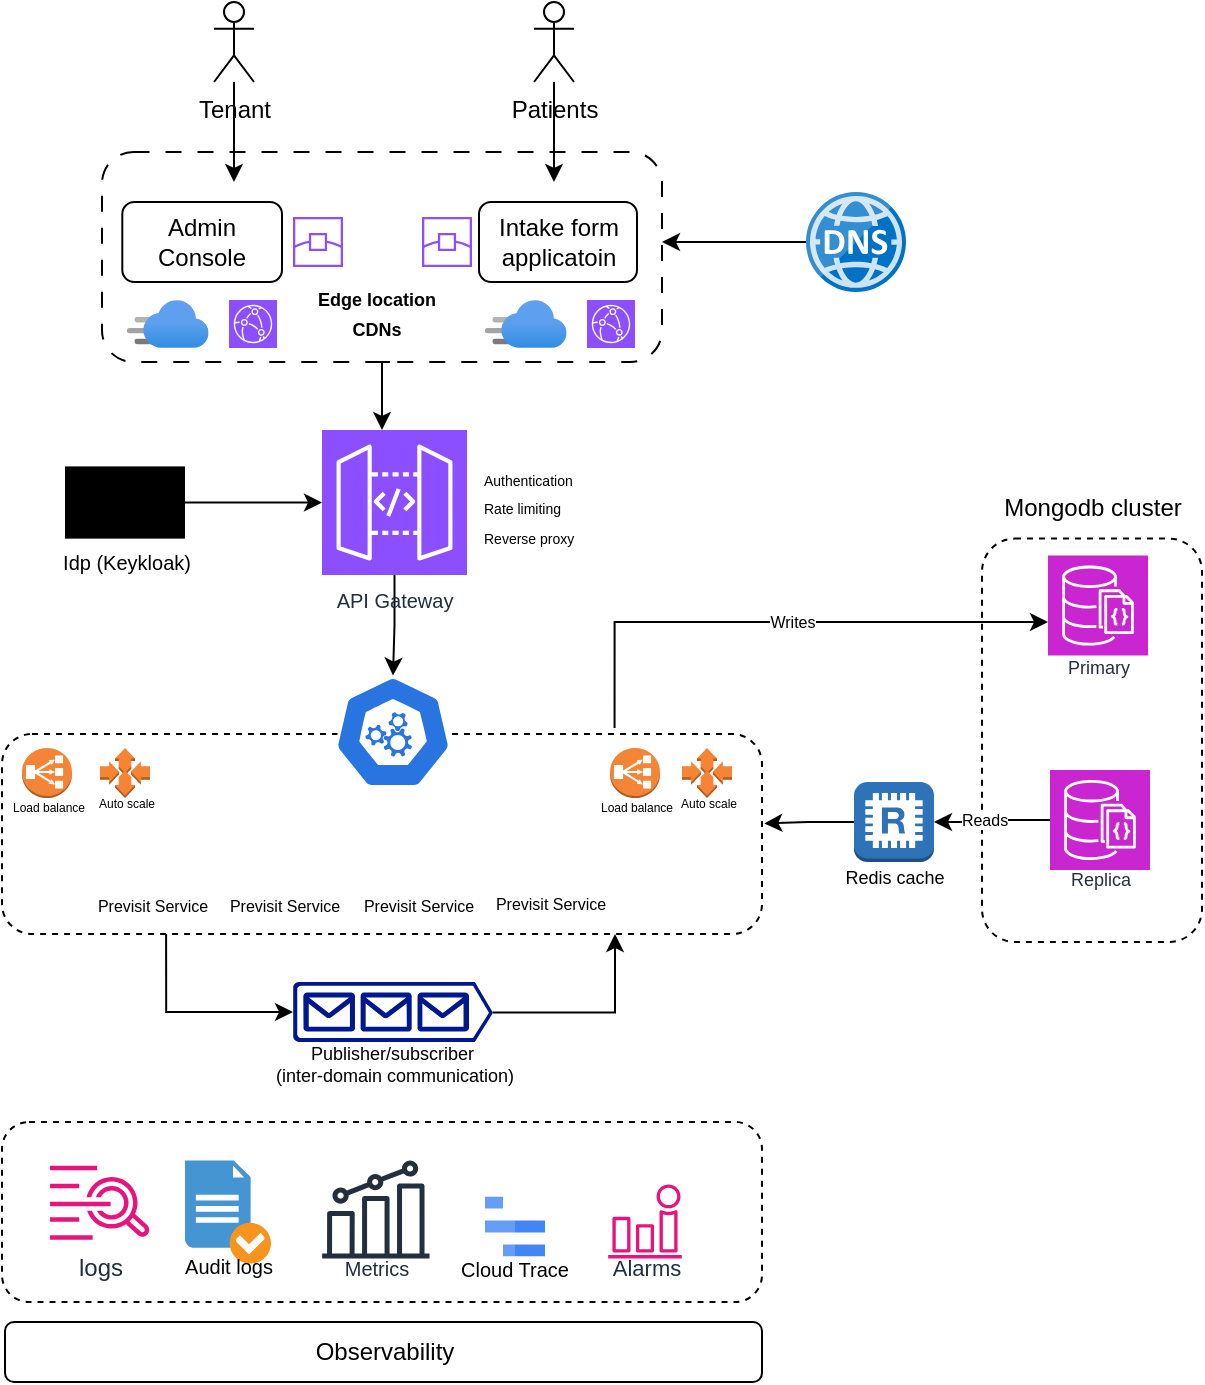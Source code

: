 <mxfile version="26.2.14">
  <diagram name="Page-1" id="4xNdFWUYCOUEV-2DhdXp">
    <mxGraphModel dx="1426" dy="800" grid="1" gridSize="10" guides="1" tooltips="1" connect="1" arrows="1" fold="1" page="1" pageScale="1" pageWidth="1200" pageHeight="1600" math="0" shadow="0">
      <root>
        <mxCell id="0" />
        <mxCell id="1" parent="0" />
        <mxCell id="sQwk3OUNblVCWxSX63vB-65" value="" style="rounded=1;whiteSpace=wrap;html=1;fillColor=none;dashed=1;" vertex="1" parent="1">
          <mxGeometry x="880" y="378.31" width="110" height="201.69" as="geometry" />
        </mxCell>
        <mxCell id="sQwk3OUNblVCWxSX63vB-28" value="" style="rounded=1;whiteSpace=wrap;html=1;dashed=1;dashPattern=8 8;fillColor=none;" vertex="1" parent="1">
          <mxGeometry x="440" y="185" width="280" height="105" as="geometry" />
        </mxCell>
        <mxCell id="sQwk3OUNblVCWxSX63vB-4" value="" style="edgeStyle=orthogonalEdgeStyle;rounded=0;orthogonalLoop=1;jettySize=auto;html=1;" edge="1" parent="1" source="sQwk3OUNblVCWxSX63vB-1">
          <mxGeometry relative="1" as="geometry">
            <mxPoint x="506" y="200.0" as="targetPoint" />
          </mxGeometry>
        </mxCell>
        <mxCell id="sQwk3OUNblVCWxSX63vB-1" value="Tenant" style="shape=umlActor;verticalLabelPosition=bottom;verticalAlign=top;html=1;outlineConnect=0;" vertex="1" parent="1">
          <mxGeometry x="496" y="110" width="20" height="40" as="geometry" />
        </mxCell>
        <mxCell id="sQwk3OUNblVCWxSX63vB-11" value="" style="edgeStyle=orthogonalEdgeStyle;rounded=0;orthogonalLoop=1;jettySize=auto;html=1;" edge="1" parent="1" source="sQwk3OUNblVCWxSX63vB-10">
          <mxGeometry relative="1" as="geometry">
            <mxPoint x="670" y="170" as="sourcePoint" />
            <mxPoint x="666.0" y="200.0" as="targetPoint" />
          </mxGeometry>
        </mxCell>
        <mxCell id="sQwk3OUNblVCWxSX63vB-10" value="Patients" style="shape=umlActor;verticalLabelPosition=bottom;verticalAlign=top;html=1;outlineConnect=0;" vertex="1" parent="1">
          <mxGeometry x="656" y="110" width="20" height="40" as="geometry" />
        </mxCell>
        <mxCell id="sQwk3OUNblVCWxSX63vB-13" value="" style="edgeStyle=orthogonalEdgeStyle;rounded=0;orthogonalLoop=1;jettySize=auto;html=1;" edge="1" parent="1" source="sQwk3OUNblVCWxSX63vB-12">
          <mxGeometry relative="1" as="geometry">
            <mxPoint x="720.0" y="230.0" as="targetPoint" />
          </mxGeometry>
        </mxCell>
        <mxCell id="sQwk3OUNblVCWxSX63vB-12" value="" style="image;sketch=0;aspect=fixed;html=1;points=[];align=center;fontSize=12;image=img/lib/mscae/DNS.svg;" vertex="1" parent="1">
          <mxGeometry x="792" y="205" width="50" height="50" as="geometry" />
        </mxCell>
        <mxCell id="sQwk3OUNblVCWxSX63vB-18" value="Admin&lt;div&gt;Console&lt;/div&gt;" style="rounded=1;whiteSpace=wrap;html=1;" vertex="1" parent="1">
          <mxGeometry x="450.15" y="210" width="79.85" height="40" as="geometry" />
        </mxCell>
        <mxCell id="sQwk3OUNblVCWxSX63vB-14" value="" style="image;aspect=fixed;html=1;points=[];align=center;fontSize=12;image=img/lib/azure2/networking/CDN_Profiles.svg;" vertex="1" parent="1">
          <mxGeometry x="452.5" y="259" width="40.8" height="24" as="geometry" />
        </mxCell>
        <mxCell id="sQwk3OUNblVCWxSX63vB-32" value="" style="edgeStyle=orthogonalEdgeStyle;rounded=0;orthogonalLoop=1;jettySize=auto;html=1;" edge="1" parent="1" source="sQwk3OUNblVCWxSX63vB-16" target="sQwk3OUNblVCWxSX63vB-31">
          <mxGeometry relative="1" as="geometry" />
        </mxCell>
        <mxCell id="sQwk3OUNblVCWxSX63vB-16" value="API Gateway" style="sketch=0;points=[[0,0,0],[0.25,0,0],[0.5,0,0],[0.75,0,0],[1,0,0],[0,1,0],[0.25,1,0],[0.5,1,0],[0.75,1,0],[1,1,0],[0,0.25,0],[0,0.5,0],[0,0.75,0],[1,0.25,0],[1,0.5,0],[1,0.75,0]];outlineConnect=0;fontColor=#232F3E;fillColor=#8C4FFF;strokeColor=#ffffff;dashed=0;verticalLabelPosition=bottom;verticalAlign=top;align=center;html=1;fontSize=10;fontStyle=0;aspect=fixed;shape=mxgraph.aws4.resourceIcon;resIcon=mxgraph.aws4.api_gateway;" vertex="1" parent="1">
          <mxGeometry x="550" y="324" width="72.5" height="72.5" as="geometry" />
        </mxCell>
        <mxCell id="sQwk3OUNblVCWxSX63vB-19" value="Intake form&lt;div&gt;applicatoin&lt;/div&gt;" style="rounded=1;whiteSpace=wrap;html=1;" vertex="1" parent="1">
          <mxGeometry x="628.5" y="210" width="79" height="40" as="geometry" />
        </mxCell>
        <mxCell id="sQwk3OUNblVCWxSX63vB-24" value="" style="edgeStyle=orthogonalEdgeStyle;rounded=0;orthogonalLoop=1;jettySize=auto;html=1;" edge="1" parent="1" source="sQwk3OUNblVCWxSX63vB-17" target="sQwk3OUNblVCWxSX63vB-16">
          <mxGeometry relative="1" as="geometry" />
        </mxCell>
        <mxCell id="sQwk3OUNblVCWxSX63vB-17" value="Idp (Keykloak)" style="sketch=0;verticalLabelPosition=bottom;sketch=0;aspect=fixed;html=1;verticalAlign=top;strokeColor=none;fillColor=#000000;align=center;outlineConnect=0;pointerEvents=1;shape=mxgraph.citrix2.citrix_federated_authentication_service2;fontSize=10;" vertex="1" parent="1">
          <mxGeometry x="421.5" y="342.2" width="60" height="36.11" as="geometry" />
        </mxCell>
        <mxCell id="sQwk3OUNblVCWxSX63vB-20" value="" style="sketch=0;points=[[0,0,0],[0.25,0,0],[0.5,0,0],[0.75,0,0],[1,0,0],[0,1,0],[0.25,1,0],[0.5,1,0],[0.75,1,0],[1,1,0],[0,0.25,0],[0,0.5,0],[0,0.75,0],[1,0.25,0],[1,0.5,0],[1,0.75,0]];outlineConnect=0;fontColor=#232F3E;fillColor=#8C4FFF;strokeColor=#ffffff;dashed=0;verticalLabelPosition=bottom;verticalAlign=top;align=center;html=1;fontSize=12;fontStyle=0;aspect=fixed;shape=mxgraph.aws4.resourceIcon;resIcon=mxgraph.aws4.cloudfront;" vertex="1" parent="1">
          <mxGeometry x="503.5" y="259" width="24" height="24" as="geometry" />
        </mxCell>
        <mxCell id="sQwk3OUNblVCWxSX63vB-22" value="" style="image;aspect=fixed;html=1;points=[];align=center;fontSize=12;image=img/lib/azure2/networking/CDN_Profiles.svg;" vertex="1" parent="1">
          <mxGeometry x="631.5" y="259" width="40.8" height="24" as="geometry" />
        </mxCell>
        <mxCell id="sQwk3OUNblVCWxSX63vB-23" value="" style="sketch=0;points=[[0,0,0],[0.25,0,0],[0.5,0,0],[0.75,0,0],[1,0,0],[0,1,0],[0.25,1,0],[0.5,1,0],[0.75,1,0],[1,1,0],[0,0.25,0],[0,0.5,0],[0,0.75,0],[1,0.25,0],[1,0.5,0],[1,0.75,0]];outlineConnect=0;fontColor=#232F3E;fillColor=#8C4FFF;strokeColor=#ffffff;dashed=0;verticalLabelPosition=bottom;verticalAlign=top;align=center;html=1;fontSize=12;fontStyle=0;aspect=fixed;shape=mxgraph.aws4.resourceIcon;resIcon=mxgraph.aws4.cloudfront;" vertex="1" parent="1">
          <mxGeometry x="682.5" y="259" width="24" height="24" as="geometry" />
        </mxCell>
        <mxCell id="sQwk3OUNblVCWxSX63vB-29" value="" style="edgeStyle=orthogonalEdgeStyle;rounded=0;orthogonalLoop=1;jettySize=auto;html=1;exitX=0.514;exitY=1;exitDx=0;exitDy=0;exitPerimeter=0;" edge="1" parent="1" source="sQwk3OUNblVCWxSX63vB-28" target="sQwk3OUNblVCWxSX63vB-16">
          <mxGeometry relative="1" as="geometry">
            <Array as="points">
              <mxPoint x="580" y="290" />
            </Array>
          </mxGeometry>
        </mxCell>
        <mxCell id="sQwk3OUNblVCWxSX63vB-30" value="&lt;font style=&quot;font-size: 7px;&quot;&gt;Authentication&lt;/font&gt;&lt;div&gt;&lt;font style=&quot;font-size: 7px;&quot;&gt;Rate limiting&lt;/font&gt;&lt;/div&gt;&lt;div&gt;&lt;font style=&quot;font-size: 7px;&quot;&gt;Reverse proxy&lt;/font&gt;&lt;/div&gt;" style="rounded=0;whiteSpace=wrap;html=1;align=left;fillColor=none;strokeWidth=0;strokeColor=#FFFFFF;" vertex="1" parent="1">
          <mxGeometry x="628.5" y="324" width="121.5" height="76" as="geometry" />
        </mxCell>
        <mxCell id="sQwk3OUNblVCWxSX63vB-49" value="" style="edgeStyle=orthogonalEdgeStyle;rounded=0;orthogonalLoop=1;jettySize=auto;html=1;entryX=1;entryY=0.51;entryDx=0;entryDy=0;entryPerimeter=0;exitX=1;exitY=0.51;exitDx=0;exitDy=0;exitPerimeter=0;" edge="1" parent="1" source="sQwk3OUNblVCWxSX63vB-45">
          <mxGeometry relative="1" as="geometry">
            <mxPoint x="682" y="615.011" as="sourcePoint" />
            <mxPoint x="696.5" y="576" as="targetPoint" />
            <Array as="points">
              <mxPoint x="697" y="615" />
            </Array>
          </mxGeometry>
        </mxCell>
        <mxCell id="sQwk3OUNblVCWxSX63vB-33" value="" style="rounded=1;whiteSpace=wrap;html=1;fillColor=none;dashed=1;" vertex="1" parent="1">
          <mxGeometry x="390" y="476" width="380" height="100" as="geometry" />
        </mxCell>
        <mxCell id="sQwk3OUNblVCWxSX63vB-31" value="" style="aspect=fixed;sketch=0;html=1;dashed=0;whitespace=wrap;verticalLabelPosition=bottom;verticalAlign=top;fillColor=#2875E2;strokeColor=#ffffff;points=[[0.005,0.63,0],[0.1,0.2,0],[0.9,0.2,0],[0.5,0,0],[0.995,0.63,0],[0.72,0.99,0],[0.5,1,0],[0.28,0.99,0]];shape=mxgraph.kubernetes.icon2;prIcon=api" vertex="1" parent="1">
          <mxGeometry x="556.13" y="446.8" width="58.75" height="56.4" as="geometry" />
        </mxCell>
        <mxCell id="sQwk3OUNblVCWxSX63vB-34" value="Previsit Service" style="shape=image;html=1;verticalAlign=top;verticalLabelPosition=bottom;labelBackgroundColor=#ffffff;imageAspect=0;aspect=fixed;image=https://cdn1.iconfinder.com/data/icons/unicons-line-vol-3/24/docker-128.png;fontSize=8;spacing=-4;" vertex="1" parent="1">
          <mxGeometry x="442" y="512" width="45" height="45" as="geometry" />
        </mxCell>
        <mxCell id="sQwk3OUNblVCWxSX63vB-37" value="Previsit Service" style="shape=image;html=1;verticalAlign=top;verticalLabelPosition=bottom;labelBackgroundColor=#ffffff;imageAspect=0;aspect=fixed;image=https://cdn1.iconfinder.com/data/icons/unicons-line-vol-3/24/docker-128.png;fontSize=8;spacing=-4;" vertex="1" parent="1">
          <mxGeometry x="508" y="512" width="45" height="45" as="geometry" />
        </mxCell>
        <mxCell id="sQwk3OUNblVCWxSX63vB-38" value="Previsit Service" style="shape=image;html=1;verticalAlign=top;verticalLabelPosition=bottom;labelBackgroundColor=#ffffff;imageAspect=0;aspect=fixed;image=https://cdn1.iconfinder.com/data/icons/unicons-line-vol-3/24/docker-128.png;fontSize=8;spacing=-4;" vertex="1" parent="1">
          <mxGeometry x="575" y="512" width="45" height="45" as="geometry" />
        </mxCell>
        <mxCell id="sQwk3OUNblVCWxSX63vB-39" value="Previsit Service" style="shape=image;html=1;verticalAlign=top;verticalLabelPosition=bottom;labelBackgroundColor=#ffffff;imageAspect=0;aspect=fixed;image=https://cdn1.iconfinder.com/data/icons/unicons-line-vol-3/24/docker-128.png;fontSize=8;spacing=-5;" vertex="1" parent="1">
          <mxGeometry x="641.5" y="512" width="45" height="45" as="geometry" />
        </mxCell>
        <mxCell id="sQwk3OUNblVCWxSX63vB-44" value="&lt;font style=&quot;font-size: 6px;&quot;&gt;Load balance&lt;/font&gt;" style="outlineConnect=0;dashed=0;verticalLabelPosition=bottom;verticalAlign=top;align=center;html=1;shape=mxgraph.aws3.classic_load_balancer;fillColor=#F58536;gradientColor=none;spacing=-9;" vertex="1" parent="1">
          <mxGeometry x="694" y="483" width="25" height="25" as="geometry" />
        </mxCell>
        <mxCell id="sQwk3OUNblVCWxSX63vB-45" value="&lt;font&gt;Publisher/subscriber&amp;nbsp;&lt;/font&gt;&lt;div&gt;&lt;font&gt;(inter-domain communication)&lt;/font&gt;&lt;/div&gt;" style="sketch=0;aspect=fixed;pointerEvents=1;shadow=0;dashed=0;html=1;strokeColor=none;labelPosition=center;verticalLabelPosition=bottom;verticalAlign=top;align=center;fillColor=#00188D;shape=mxgraph.azure.queue_generic;spacing=-4;fontSize=9;" vertex="1" parent="1">
          <mxGeometry x="535.5" y="600" width="100" height="30" as="geometry" />
        </mxCell>
        <mxCell id="sQwk3OUNblVCWxSX63vB-50" style="edgeStyle=orthogonalEdgeStyle;rounded=0;orthogonalLoop=1;jettySize=auto;html=1;exitX=0.25;exitY=1;exitDx=0;exitDy=0;entryX=0;entryY=0.5;entryDx=0;entryDy=0;entryPerimeter=0;" edge="1" parent="1" target="sQwk3OUNblVCWxSX63vB-45">
          <mxGeometry relative="1" as="geometry">
            <mxPoint x="472.05" y="576" as="sourcePoint" />
            <mxPoint x="535.5" y="615.93" as="targetPoint" />
            <Array as="points">
              <mxPoint x="472" y="615" />
            </Array>
          </mxGeometry>
        </mxCell>
        <mxCell id="sQwk3OUNblVCWxSX63vB-52" value="&lt;font style=&quot;font-size: 6px;&quot;&gt;Load balance&lt;/font&gt;" style="outlineConnect=0;dashed=0;verticalLabelPosition=bottom;verticalAlign=top;align=center;html=1;shape=mxgraph.aws3.classic_load_balancer;fillColor=#F58536;gradientColor=none;spacing=-9;" vertex="1" parent="1">
          <mxGeometry x="400" y="483" width="25" height="25" as="geometry" />
        </mxCell>
        <mxCell id="sQwk3OUNblVCWxSX63vB-54" value="" style="edgeStyle=orthogonalEdgeStyle;rounded=0;orthogonalLoop=1;jettySize=auto;html=1;exitX=0.806;exitY=-0.03;exitDx=0;exitDy=0;exitPerimeter=0;fontSize=9;" edge="1" parent="1" source="sQwk3OUNblVCWxSX63vB-33" target="sQwk3OUNblVCWxSX63vB-53">
          <mxGeometry relative="1" as="geometry">
            <Array as="points">
              <mxPoint x="696" y="420" />
            </Array>
          </mxGeometry>
        </mxCell>
        <mxCell id="sQwk3OUNblVCWxSX63vB-55" value="Writes" style="edgeLabel;html=1;align=center;verticalAlign=middle;resizable=0;points=[];fontSize=8;" vertex="1" connectable="0" parent="sQwk3OUNblVCWxSX63vB-54">
          <mxGeometry x="-0.18" relative="1" as="geometry">
            <mxPoint x="31" as="offset" />
          </mxGeometry>
        </mxCell>
        <mxCell id="sQwk3OUNblVCWxSX63vB-53" value="Primary" style="sketch=0;points=[[0,0,0],[0.25,0,0],[0.5,0,0],[0.75,0,0],[1,0,0],[0,1,0],[0.25,1,0],[0.5,1,0],[0.75,1,0],[1,1,0],[0,0.25,0],[0,0.5,0],[0,0.75,0],[1,0.25,0],[1,0.5,0],[1,0.75,0]];outlineConnect=0;fontColor=#232F3E;fillColor=#C925D1;strokeColor=#ffffff;dashed=0;verticalLabelPosition=bottom;verticalAlign=top;align=center;html=1;fontSize=9;fontStyle=0;aspect=fixed;shape=mxgraph.aws4.resourceIcon;resIcon=mxgraph.aws4.documentdb_with_mongodb_compatibility;spacing=-4;" vertex="1" parent="1">
          <mxGeometry x="913" y="386.8" width="50" height="50" as="geometry" />
        </mxCell>
        <mxCell id="sQwk3OUNblVCWxSX63vB-60" value="" style="edgeStyle=orthogonalEdgeStyle;rounded=0;orthogonalLoop=1;jettySize=auto;html=1;" edge="1" parent="1" source="sQwk3OUNblVCWxSX63vB-56" target="sQwk3OUNblVCWxSX63vB-59">
          <mxGeometry relative="1" as="geometry" />
        </mxCell>
        <mxCell id="sQwk3OUNblVCWxSX63vB-84" value="reads" style="edgeLabel;html=1;align=center;verticalAlign=middle;resizable=0;points=[];fontSize=7;fontColor=none;noLabel=1;" vertex="1" connectable="0" parent="sQwk3OUNblVCWxSX63vB-60">
          <mxGeometry x="-0.049" y="-1" relative="1" as="geometry">
            <mxPoint as="offset" />
          </mxGeometry>
        </mxCell>
        <mxCell id="sQwk3OUNblVCWxSX63vB-85" value="Reads" style="edgeLabel;html=1;align=center;verticalAlign=middle;resizable=0;points=[];fontSize=8;" vertex="1" connectable="0" parent="sQwk3OUNblVCWxSX63vB-60">
          <mxGeometry x="0.147" y="-1" relative="1" as="geometry">
            <mxPoint as="offset" />
          </mxGeometry>
        </mxCell>
        <mxCell id="sQwk3OUNblVCWxSX63vB-56" value="Replica" style="sketch=0;points=[[0,0,0],[0.25,0,0],[0.5,0,0],[0.75,0,0],[1,0,0],[0,1,0],[0.25,1,0],[0.5,1,0],[0.75,1,0],[1,1,0],[0,0.25,0],[0,0.5,0],[0,0.75,0],[1,0.25,0],[1,0.5,0],[1,0.75,0]];outlineConnect=0;fontColor=#232F3E;fillColor=#C925D1;strokeColor=#ffffff;dashed=0;verticalLabelPosition=bottom;verticalAlign=top;align=center;html=1;fontSize=9;fontStyle=0;aspect=fixed;shape=mxgraph.aws4.resourceIcon;resIcon=mxgraph.aws4.documentdb_with_mongodb_compatibility;spacing=-5;" vertex="1" parent="1">
          <mxGeometry x="914" y="494" width="50" height="50" as="geometry" />
        </mxCell>
        <mxCell id="sQwk3OUNblVCWxSX63vB-59" value="Redis cache" style="outlineConnect=0;dashed=0;verticalLabelPosition=bottom;verticalAlign=top;align=center;html=1;shape=mxgraph.aws3.redis;fillColor=#2E73B8;gradientColor=none;fontSize=9;spacing=-2;" vertex="1" parent="1">
          <mxGeometry x="816" y="500" width="40" height="40" as="geometry" />
        </mxCell>
        <mxCell id="sQwk3OUNblVCWxSX63vB-64" style="edgeStyle=orthogonalEdgeStyle;rounded=0;orthogonalLoop=1;jettySize=auto;html=1;entryX=1.003;entryY=0.447;entryDx=0;entryDy=0;entryPerimeter=0;" edge="1" parent="1" source="sQwk3OUNblVCWxSX63vB-59" target="sQwk3OUNblVCWxSX63vB-33">
          <mxGeometry relative="1" as="geometry" />
        </mxCell>
        <mxCell id="sQwk3OUNblVCWxSX63vB-66" value="Mongodb cluster" style="text;html=1;align=center;verticalAlign=middle;resizable=0;points=[];autosize=1;strokeColor=none;fillColor=none;" vertex="1" parent="1">
          <mxGeometry x="880" y="348.31" width="110" height="30" as="geometry" />
        </mxCell>
        <mxCell id="sQwk3OUNblVCWxSX63vB-67" value="" style="rounded=1;whiteSpace=wrap;html=1;fillColor=none;dashed=1;aspect=fixed;" vertex="1" parent="1">
          <mxGeometry x="390" y="670" width="380" height="90" as="geometry" />
        </mxCell>
        <mxCell id="sQwk3OUNblVCWxSX63vB-68" value="logs" style="sketch=0;outlineConnect=0;fontColor=#232F3E;gradientColor=none;fillColor=#E7157B;strokeColor=none;dashed=0;verticalLabelPosition=bottom;verticalAlign=top;align=center;html=1;fontSize=12;fontStyle=0;aspect=fixed;pointerEvents=1;shape=mxgraph.aws4.cloudwatch_logs;" vertex="1" parent="1">
          <mxGeometry x="414" y="691.8" width="50" height="37.18" as="geometry" />
        </mxCell>
        <mxCell id="sQwk3OUNblVCWxSX63vB-69" value="&lt;font&gt;Auto scale&lt;/font&gt;" style="outlineConnect=0;dashed=0;verticalLabelPosition=bottom;verticalAlign=top;align=center;html=1;shape=mxgraph.aws3.auto_scaling;fillColor=#F58534;gradientColor=none;spacing=-5;fontSize=6;" vertex="1" parent="1">
          <mxGeometry x="439" y="483" width="25" height="25" as="geometry" />
        </mxCell>
        <mxCell id="sQwk3OUNblVCWxSX63vB-71" value="&lt;font&gt;Auto scale&lt;/font&gt;" style="outlineConnect=0;dashed=0;verticalLabelPosition=bottom;verticalAlign=top;align=center;html=1;shape=mxgraph.aws3.auto_scaling;fillColor=#F58534;gradientColor=none;spacing=-5;fontSize=6;" vertex="1" parent="1">
          <mxGeometry x="730" y="483" width="25" height="25" as="geometry" />
        </mxCell>
        <mxCell id="sQwk3OUNblVCWxSX63vB-73" value="Audit logs" style="shadow=0;dashed=0;html=1;strokeColor=none;fillColor=#4495D1;labelPosition=center;verticalLabelPosition=bottom;verticalAlign=top;align=center;outlineConnect=0;shape=mxgraph.veeam.checked_doc;fontSize=10;spacing=-9;aspect=fixed;" vertex="1" parent="1">
          <mxGeometry x="481.5" y="689.2" width="43" height="51.6" as="geometry" />
        </mxCell>
        <mxCell id="sQwk3OUNblVCWxSX63vB-74" value="Metrics" style="sketch=0;outlineConnect=0;fontColor=#232F3E;gradientColor=none;fillColor=#232F3D;strokeColor=none;dashed=0;verticalLabelPosition=bottom;verticalAlign=top;align=center;html=1;fontSize=10;fontStyle=0;pointerEvents=1;shape=mxgraph.aws4.metrics;aspect=fixed;spacing=-5;" vertex="1" parent="1">
          <mxGeometry x="550" y="689.2" width="53.82" height="49" as="geometry" />
        </mxCell>
        <mxCell id="sQwk3OUNblVCWxSX63vB-77" value="Cloud Trace" style="sketch=0;verticalAlign=top;labelPosition=center;verticalLabelPosition=bottom;align=center;spacingTop=-6;fontSize=10;fontStyle=0;fontColor=default;shape=image;aspect=fixed;imageAspect=0;image=data:image/svg+xml,PHN2ZyB4bWxucz0iaHR0cDovL3d3dy53My5vcmcvMjAwMC9zdmciIHhtbG5zOnY9Imh0dHBzOi8vdmVjdGEuaW8vbmFubyIgd2lkdGg9IjIwIiBoZWlnaHQ9IjIwIiB2aWV3Qm94PSIwIDAgMjAgMjAiPiYjeGE7CTxzdHlsZSB0eXBlPSJ0ZXh0L2NzcyI+JiN4YTsJLnN0MHtmaWxsOiM0Mjg1ZjQ7fSYjeGE7CS5zdDF7ZmlsbDojNjY5ZGY2O30mI3hhOwk8L3N0eWxlPiYjeGE7CTxwYXRoIGNsYXNzPSJzdDAiIGQ9Ik0yMCA4SDEwdjRoMTB6bTAgOEgxMHY0aDEweiIgZmlsbD0iIzQyODVmNCIvPiYjeGE7CTxwYXRoIGNsYXNzPSJzdDEiIGQ9Ik0xMCAxNkg2djRoNHpNMCAwaDZ2NEgwem0wIDhoMTB2NEgweiIgZmlsbD0iIzY2OWRmNiIvPiYjeGE7PC9zdmc+;textShadow=0;" vertex="1" parent="1">
          <mxGeometry x="631.5" y="707.3" width="30" height="30" as="geometry" />
        </mxCell>
        <mxCell id="sQwk3OUNblVCWxSX63vB-78" value="Alarms" style="sketch=0;outlineConnect=0;fontColor=#232F3E;gradientColor=none;fillColor=#E7157B;strokeColor=none;dashed=0;verticalLabelPosition=bottom;verticalAlign=top;align=center;html=1;fontSize=11;fontStyle=0;aspect=fixed;pointerEvents=1;shape=mxgraph.aws4.alarm;spacing=-6;" vertex="1" parent="1">
          <mxGeometry x="693" y="701.2" width="37" height="37" as="geometry" />
        </mxCell>
        <mxCell id="sQwk3OUNblVCWxSX63vB-79" value="Observability" style="rounded=1;whiteSpace=wrap;html=1;" vertex="1" parent="1">
          <mxGeometry x="391.5" y="770" width="378.5" height="30" as="geometry" />
        </mxCell>
        <mxCell id="sQwk3OUNblVCWxSX63vB-80" value="" style="sketch=0;outlineConnect=0;fontColor=#232F3E;gradientColor=none;fillColor=#8C4FFF;strokeColor=none;dashed=0;verticalLabelPosition=bottom;verticalAlign=top;align=center;html=1;fontSize=12;fontStyle=0;aspect=fixed;pointerEvents=1;shape=mxgraph.aws4.edge_location;" vertex="1" parent="1">
          <mxGeometry x="535.5" y="217.5" width="25" height="25" as="geometry" />
        </mxCell>
        <mxCell id="sQwk3OUNblVCWxSX63vB-82" value="" style="sketch=0;outlineConnect=0;fontColor=#232F3E;gradientColor=none;fillColor=#8C4FFF;strokeColor=none;dashed=0;verticalLabelPosition=bottom;verticalAlign=top;align=center;html=1;fontSize=12;fontStyle=0;aspect=fixed;pointerEvents=1;shape=mxgraph.aws4.edge_location;" vertex="1" parent="1">
          <mxGeometry x="600" y="217.5" width="25" height="25" as="geometry" />
        </mxCell>
        <mxCell id="sQwk3OUNblVCWxSX63vB-83" value="&lt;font style=&quot;font-size: 9px;&quot;&gt;Edge location&lt;/font&gt;&lt;div&gt;&lt;font style=&quot;font-size: 9px;&quot;&gt;CDNs&lt;/font&gt;&lt;/div&gt;" style="rounded=0;whiteSpace=wrap;html=1;fillColor=none;opacity=0;fontStyle=1" vertex="1" parent="1">
          <mxGeometry x="540.38" y="250" width="74.5" height="30" as="geometry" />
        </mxCell>
      </root>
    </mxGraphModel>
  </diagram>
</mxfile>

